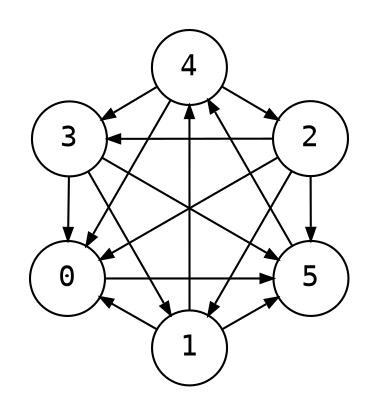 digraph {
    node [shape=circle, fontname="monospace"; fixedsize=true, width="0.5"];
    edge [arrowsize=0.6];
    layout=neato;
    scale=1.5;
    mode="sgd";
    maxiter=10000;
    normalize=true;
    pad=0.2;

    0 -> 5;
    1 -> 0;
    1 -> 4;
    1 -> 5;
    2 -> 0;
    2 -> 1;
    2 -> 3;
    2 -> 5;
    3 -> 0;
    3 -> 1;
    3 -> 5;
    4 -> 0;
    4 -> 2;
    4 -> 3;
    5 -> 4;
}